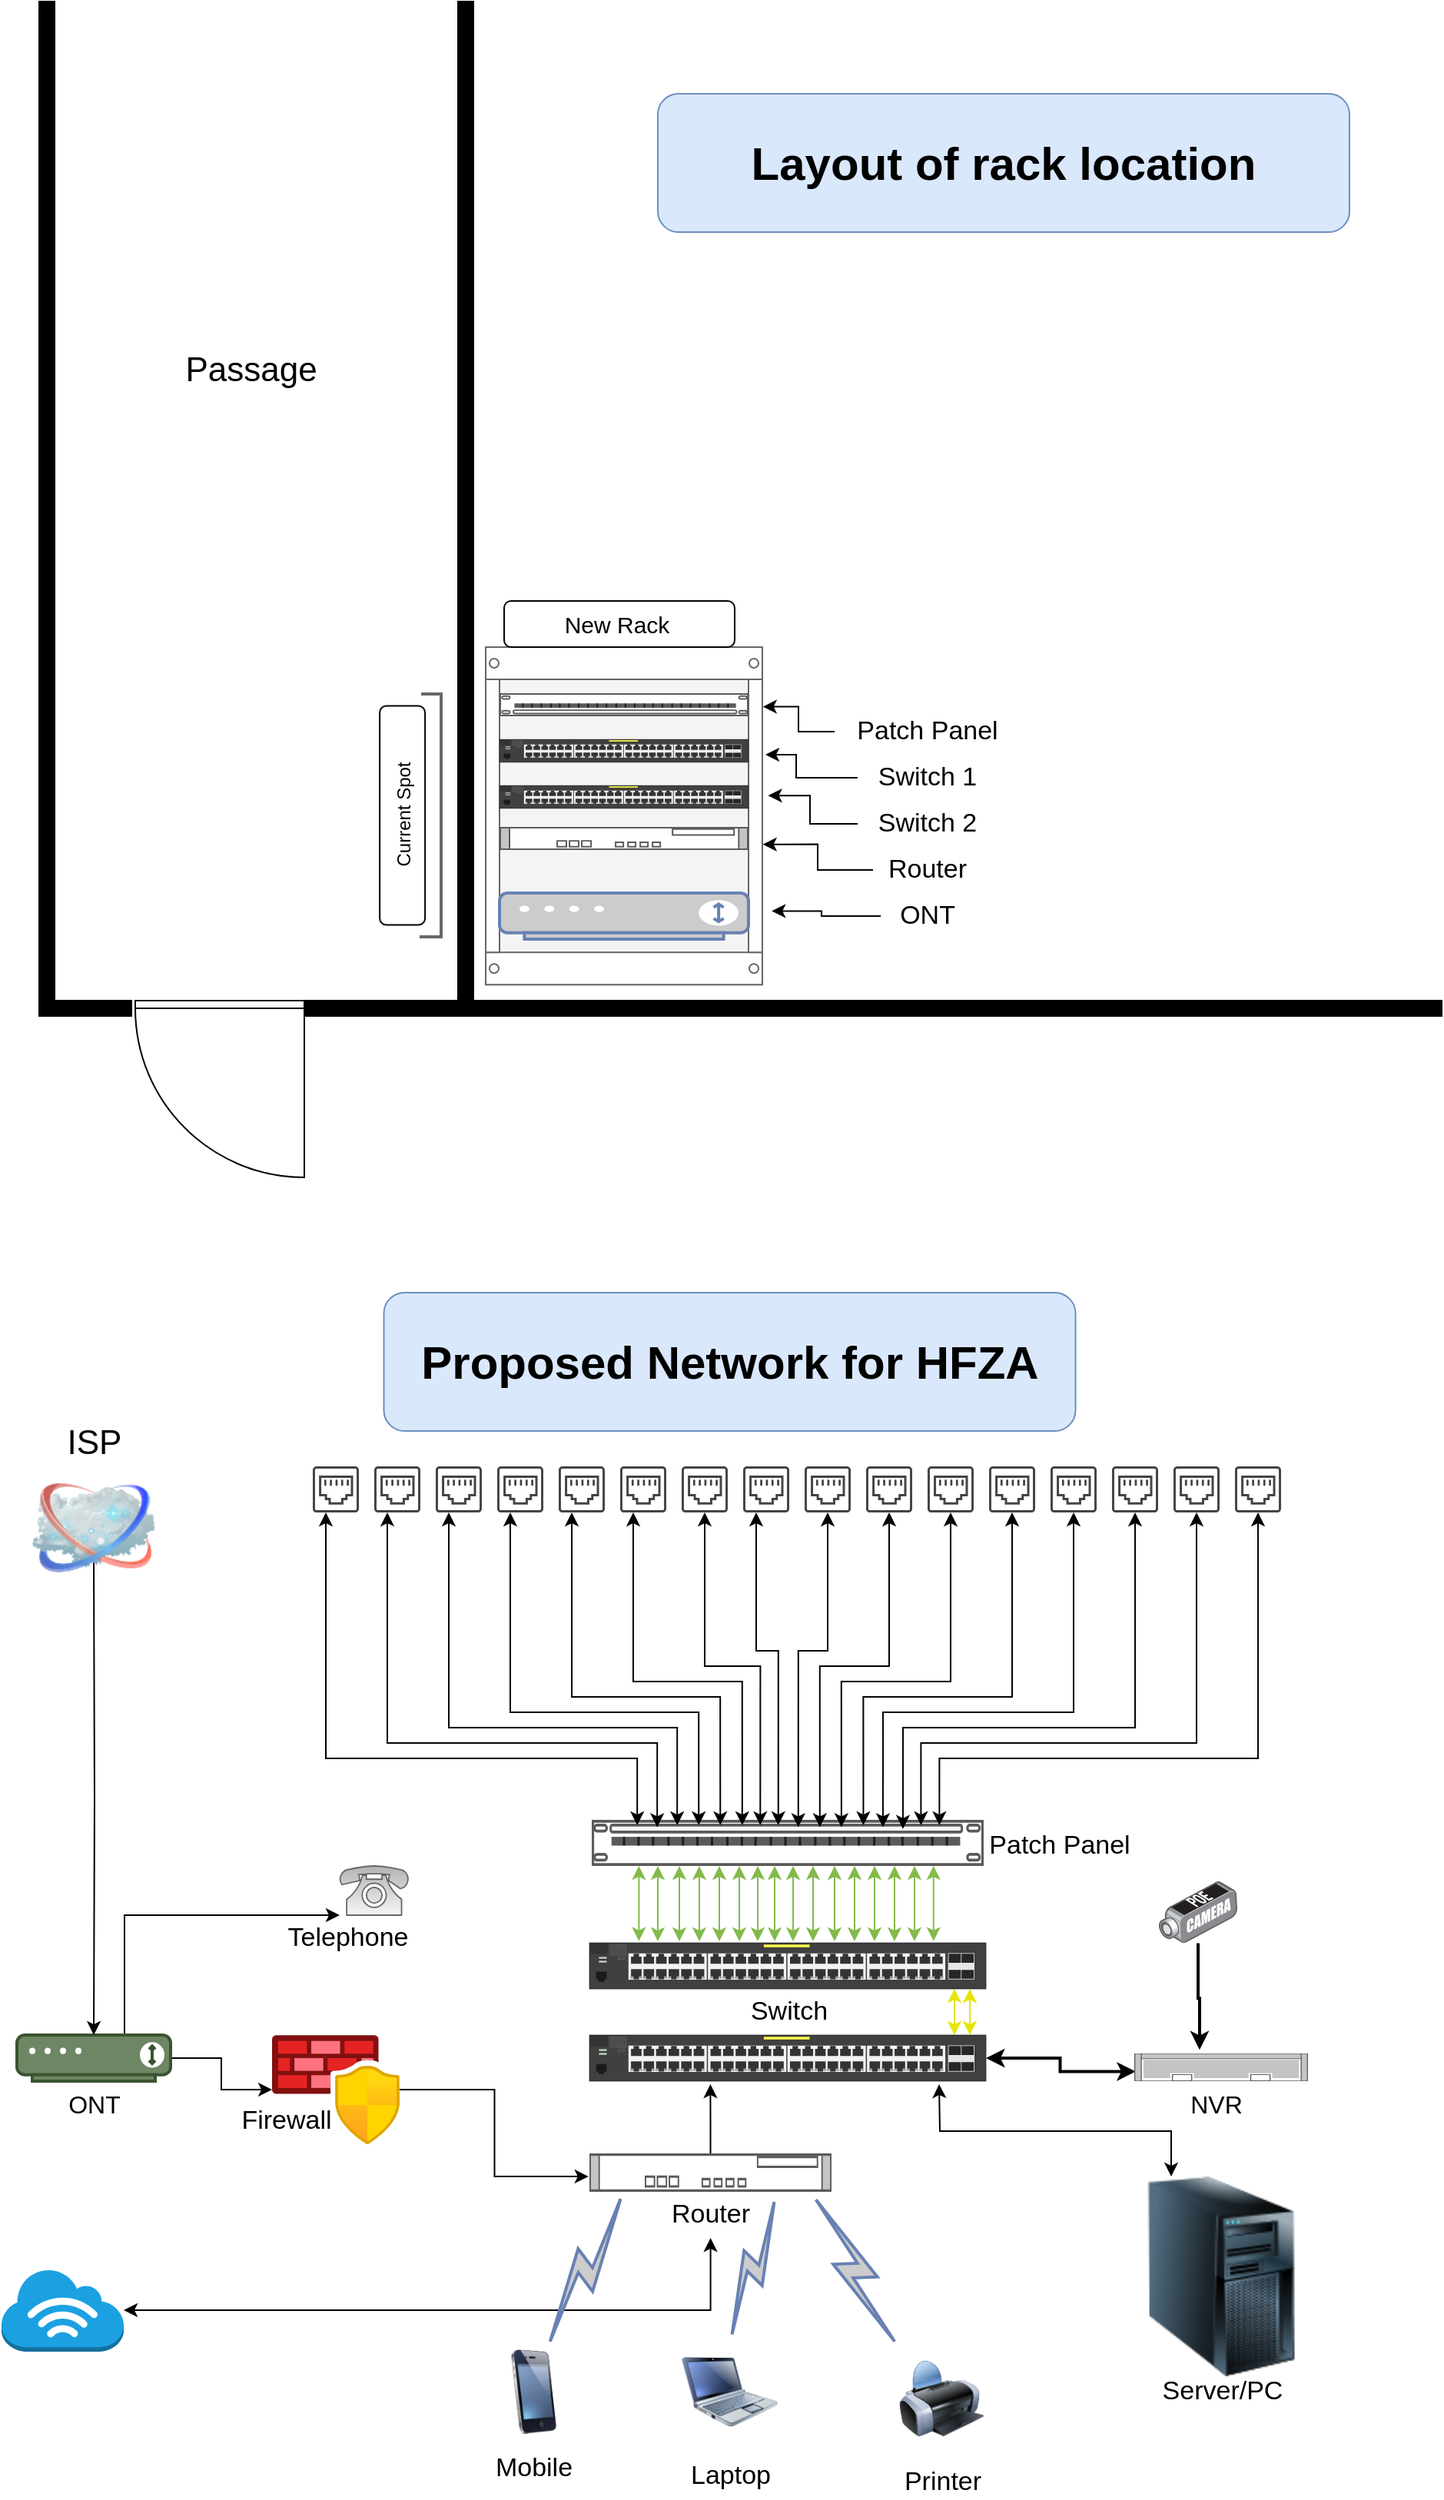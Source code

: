 <mxfile version="21.7.2" type="github">
  <diagram name="Page-1" id="55a83fd1-7818-8e21-69c5-c3457e3827bb">
    <mxGraphModel dx="1687" dy="920" grid="1" gridSize="10" guides="1" tooltips="1" connect="1" arrows="1" fold="1" page="1" pageScale="1" pageWidth="1100" pageHeight="850" background="none" math="0" shadow="0">
      <root>
        <mxCell id="0" />
        <mxCell id="1" parent="0" />
        <mxCell id="4s7BZbVLVcyS78RvxXGr-63" style="edgeStyle=orthogonalEdgeStyle;rounded=0;orthogonalLoop=1;jettySize=auto;html=1;exitX=1;exitY=0.5;exitDx=0;exitDy=0;entryX=0.75;entryY=0.25;entryDx=0;entryDy=0;entryPerimeter=0;strokeWidth=3;" parent="1" source="4s7BZbVLVcyS78RvxXGr-61" edge="1">
          <mxGeometry relative="1" as="geometry">
            <Array as="points">
              <mxPoint x="1030" y="-690" />
              <mxPoint x="1030" y="-592" />
            </Array>
            <mxPoint x="945" y="-592.5" as="targetPoint" />
          </mxGeometry>
        </mxCell>
        <mxCell id="1GRj1zqtCsnZ8UwGEBPR-2" value="" style="verticalLabelPosition=bottom;html=1;verticalAlign=top;align=center;shape=mxgraph.floorplan.wallCorner;fillColor=strokeColor;direction=north" vertex="1" parent="1">
          <mxGeometry x="390" y="30" width="640" height="660" as="geometry" />
        </mxCell>
        <mxCell id="1GRj1zqtCsnZ8UwGEBPR-6" value="" style="verticalLabelPosition=bottom;html=1;verticalAlign=top;align=center;shape=mxgraph.floorplan.wall;fillColor=strokeColor;" vertex="1" parent="1">
          <mxGeometry x="290" y="680" width="100" height="10" as="geometry" />
        </mxCell>
        <mxCell id="1GRj1zqtCsnZ8UwGEBPR-7" value="" style="verticalLabelPosition=bottom;html=1;verticalAlign=top;align=center;shape=mxgraph.floorplan.doorRight;aspect=fixed;" vertex="1" parent="1">
          <mxGeometry x="180" y="680" width="110" height="116.88" as="geometry" />
        </mxCell>
        <mxCell id="1GRj1zqtCsnZ8UwGEBPR-8" value="" style="verticalLabelPosition=bottom;html=1;verticalAlign=top;align=center;shape=mxgraph.floorplan.wallCorner;fillColor=strokeColor;direction=north" vertex="1" parent="1">
          <mxGeometry x="117.5" y="30" width="60" height="660" as="geometry" />
        </mxCell>
        <mxCell id="1GRj1zqtCsnZ8UwGEBPR-9" value="&lt;font style=&quot;font-size: 22px;&quot;&gt;Passage&lt;/font&gt;" style="text;html=1;align=center;verticalAlign=middle;resizable=0;points=[];autosize=1;strokeColor=none;fillColor=none;" vertex="1" parent="1">
          <mxGeometry x="200" y="250" width="110" height="40" as="geometry" />
        </mxCell>
        <mxCell id="1GRj1zqtCsnZ8UwGEBPR-10" value="" style="strokeColor=#666666;html=1;verticalLabelPosition=bottom;labelBackgroundColor=#ffffff;verticalAlign=top;outlineConnect=0;shadow=0;dashed=0;shape=mxgraph.rackGeneral.rackCabinet3;fillColor2=#f4f4f4;container=1;collapsible=0;childLayout=rack;allowGaps=1;marginLeft=9;marginRight=9;marginTop=21;marginBottom=22;textColor=#666666;numDisp=off;" vertex="1" parent="1">
          <mxGeometry x="408" y="450" width="180" height="219" as="geometry" />
        </mxCell>
        <mxCell id="1GRj1zqtCsnZ8UwGEBPR-3" value="" style="strokeColor=#666666;html=1;labelPosition=right;align=left;spacingLeft=15;shadow=0;dashed=0;outlineConnect=0;shape=mxgraph.rack.general.cat5e_rack_mount_patch_panel_24_ports;rotation=-180;" vertex="1" parent="1GRj1zqtCsnZ8UwGEBPR-10">
          <mxGeometry x="9" y="30" width="162" height="15" as="geometry" />
        </mxCell>
        <mxCell id="1GRj1zqtCsnZ8UwGEBPR-12" value="" style="html=1;verticalLabelPosition=bottom;verticalAlign=top;outlineConnect=0;shadow=0;dashed=0;shape=mxgraph.rack.hpe_aruba.switches.j9772a_2530_48g_poeplus_switch;" vertex="1" parent="1GRj1zqtCsnZ8UwGEBPR-10">
          <mxGeometry x="9" y="60" width="162" height="15" as="geometry" />
        </mxCell>
        <mxCell id="1GRj1zqtCsnZ8UwGEBPR-13" value="" style="html=1;verticalLabelPosition=bottom;verticalAlign=top;outlineConnect=0;shadow=0;dashed=0;shape=mxgraph.rack.hpe_aruba.switches.j9772a_2530_48g_poeplus_switch;" vertex="1" parent="1GRj1zqtCsnZ8UwGEBPR-10">
          <mxGeometry x="9" y="90" width="162" height="15" as="geometry" />
        </mxCell>
        <mxCell id="1GRj1zqtCsnZ8UwGEBPR-17" value="" style="shape=mxgraph.rack.cisco.cisco_asr_1001_router;html=1;labelPosition=right;align=left;spacingLeft=15;dashed=0;shadow=0;fillColor=#ffffff;" vertex="1" parent="1GRj1zqtCsnZ8UwGEBPR-10">
          <mxGeometry x="9" y="117" width="162" height="15" as="geometry" />
        </mxCell>
        <mxCell id="1GRj1zqtCsnZ8UwGEBPR-18" value="" style="fontColor=#0066CC;verticalAlign=top;verticalLabelPosition=bottom;labelPosition=center;align=center;html=1;outlineConnect=0;fillColor=#CCCCCC;strokeColor=#6881B3;gradientColor=none;gradientDirection=north;strokeWidth=2;shape=mxgraph.networks.modem;" vertex="1" parent="1GRj1zqtCsnZ8UwGEBPR-10">
          <mxGeometry x="9" y="160" width="162" height="30" as="geometry" />
        </mxCell>
        <mxCell id="1GRj1zqtCsnZ8UwGEBPR-11" value="" style="strokeColor=#666666;html=1;labelPosition=right;align=left;spacingLeft=15;shadow=0;dashed=0;outlineConnect=0;shape=mxgraph.rackGeneral.shelf;container=1;collapsible=0;rotation=270;" vertex="1" parent="1">
          <mxGeometry x="292.5" y="552" width="160" height="15" as="geometry" />
        </mxCell>
        <mxCell id="1GRj1zqtCsnZ8UwGEBPR-24" style="edgeStyle=orthogonalEdgeStyle;rounded=0;orthogonalLoop=1;jettySize=auto;html=1;entryX=1.002;entryY=0.177;entryDx=0;entryDy=0;entryPerimeter=0;" edge="1" parent="1" source="1GRj1zqtCsnZ8UwGEBPR-19" target="1GRj1zqtCsnZ8UwGEBPR-10">
          <mxGeometry relative="1" as="geometry" />
        </mxCell>
        <mxCell id="1GRj1zqtCsnZ8UwGEBPR-19" value="&lt;font style=&quot;font-size: 17px;&quot;&gt;Patch Panel&lt;/font&gt;" style="text;html=1;align=center;verticalAlign=middle;resizable=0;points=[];autosize=1;strokeColor=none;fillColor=none;" vertex="1" parent="1">
          <mxGeometry x="635" y="490" width="120" height="30" as="geometry" />
        </mxCell>
        <mxCell id="1GRj1zqtCsnZ8UwGEBPR-25" style="edgeStyle=orthogonalEdgeStyle;rounded=0;orthogonalLoop=1;jettySize=auto;html=1;" edge="1" parent="1" source="1GRj1zqtCsnZ8UwGEBPR-20">
          <mxGeometry relative="1" as="geometry">
            <mxPoint x="590" y="520" as="targetPoint" />
            <Array as="points">
              <mxPoint x="610" y="535" />
              <mxPoint x="610" y="520" />
            </Array>
          </mxGeometry>
        </mxCell>
        <mxCell id="1GRj1zqtCsnZ8UwGEBPR-20" value="&lt;font style=&quot;font-size: 17px;&quot;&gt;Switch 1&lt;/font&gt;" style="text;html=1;align=center;verticalAlign=middle;resizable=0;points=[];autosize=1;strokeColor=none;fillColor=none;" vertex="1" parent="1">
          <mxGeometry x="650" y="520" width="90" height="30" as="geometry" />
        </mxCell>
        <mxCell id="1GRj1zqtCsnZ8UwGEBPR-26" style="edgeStyle=orthogonalEdgeStyle;rounded=0;orthogonalLoop=1;jettySize=auto;html=1;entryX=1.021;entryY=0.441;entryDx=0;entryDy=0;entryPerimeter=0;" edge="1" parent="1" source="1GRj1zqtCsnZ8UwGEBPR-21" target="1GRj1zqtCsnZ8UwGEBPR-10">
          <mxGeometry relative="1" as="geometry" />
        </mxCell>
        <mxCell id="1GRj1zqtCsnZ8UwGEBPR-21" value="&lt;font style=&quot;font-size: 17px;&quot;&gt;Switch 2&lt;/font&gt;" style="text;html=1;align=center;verticalAlign=middle;resizable=0;points=[];autosize=1;strokeColor=none;fillColor=none;" vertex="1" parent="1">
          <mxGeometry x="650" y="550" width="90" height="30" as="geometry" />
        </mxCell>
        <mxCell id="1GRj1zqtCsnZ8UwGEBPR-27" style="edgeStyle=orthogonalEdgeStyle;rounded=0;orthogonalLoop=1;jettySize=auto;html=1;entryX=1.002;entryY=0.586;entryDx=0;entryDy=0;entryPerimeter=0;" edge="1" parent="1" source="1GRj1zqtCsnZ8UwGEBPR-22" target="1GRj1zqtCsnZ8UwGEBPR-10">
          <mxGeometry relative="1" as="geometry" />
        </mxCell>
        <mxCell id="1GRj1zqtCsnZ8UwGEBPR-22" value="&lt;font style=&quot;font-size: 17px;&quot;&gt;Router&lt;/font&gt;" style="text;html=1;align=center;verticalAlign=middle;resizable=0;points=[];autosize=1;strokeColor=none;fillColor=none;" vertex="1" parent="1">
          <mxGeometry x="660" y="580" width="70" height="30" as="geometry" />
        </mxCell>
        <mxCell id="1GRj1zqtCsnZ8UwGEBPR-28" style="edgeStyle=orthogonalEdgeStyle;rounded=0;orthogonalLoop=1;jettySize=auto;html=1;entryX=1.034;entryY=0.784;entryDx=0;entryDy=0;entryPerimeter=0;" edge="1" parent="1" source="1GRj1zqtCsnZ8UwGEBPR-23" target="1GRj1zqtCsnZ8UwGEBPR-10">
          <mxGeometry relative="1" as="geometry" />
        </mxCell>
        <mxCell id="1GRj1zqtCsnZ8UwGEBPR-23" value="&lt;font style=&quot;font-size: 17px;&quot;&gt;ONT&lt;/font&gt;" style="text;html=1;align=center;verticalAlign=middle;resizable=0;points=[];autosize=1;strokeColor=none;fillColor=none;" vertex="1" parent="1">
          <mxGeometry x="665" y="610" width="60" height="30" as="geometry" />
        </mxCell>
        <mxCell id="1GRj1zqtCsnZ8UwGEBPR-29" value="" style="rounded=1;whiteSpace=wrap;html=1;rotation=-90;" vertex="1" parent="1">
          <mxGeometry x="282.5" y="544.75" width="142.62" height="29.5" as="geometry" />
        </mxCell>
        <mxCell id="1GRj1zqtCsnZ8UwGEBPR-30" value="Current Spot" style="text;html=1;align=center;verticalAlign=middle;resizable=0;points=[];autosize=1;strokeColor=none;fillColor=none;rotation=-90;" vertex="1" parent="1">
          <mxGeometry x="310" y="544.25" width="90" height="30" as="geometry" />
        </mxCell>
        <mxCell id="1GRj1zqtCsnZ8UwGEBPR-32" value="" style="rounded=1;whiteSpace=wrap;html=1;" vertex="1" parent="1">
          <mxGeometry x="420" y="420" width="150" height="30" as="geometry" />
        </mxCell>
        <mxCell id="1GRj1zqtCsnZ8UwGEBPR-31" value="&lt;font style=&quot;font-size: 15px;&quot;&gt;New Rack&lt;/font&gt;" style="text;html=1;align=center;verticalAlign=middle;resizable=0;points=[];autosize=1;strokeColor=none;fillColor=none;" vertex="1" parent="1">
          <mxGeometry x="447.5" y="420" width="90" height="30" as="geometry" />
        </mxCell>
        <mxCell id="1GRj1zqtCsnZ8UwGEBPR-33" value="&lt;font style=&quot;font-size: 30px;&quot;&gt;Layout of rack location&lt;/font&gt;" style="rounded=1;whiteSpace=wrap;html=1;fillColor=#dae8fc;strokeColor=#6c8ebf;fontStyle=1" vertex="1" parent="1">
          <mxGeometry x="520" y="90" width="450" height="90" as="geometry" />
        </mxCell>
        <mxCell id="1GRj1zqtCsnZ8UwGEBPR-41" value="&lt;font style=&quot;font-size: 30px;&quot;&gt;Proposed Network for HFZA&lt;/font&gt;" style="rounded=1;whiteSpace=wrap;html=1;fillColor=#dae8fc;strokeColor=#6c8ebf;fontStyle=1" vertex="1" parent="1">
          <mxGeometry x="341.75" y="870" width="450" height="90" as="geometry" />
        </mxCell>
        <mxCell id="1GRj1zqtCsnZ8UwGEBPR-153" style="edgeStyle=orthogonalEdgeStyle;rounded=0;orthogonalLoop=1;jettySize=auto;html=1;startArrow=classic;startFill=1;strokeColor=#E6E600;" edge="1" parent="1" source="1GRj1zqtCsnZ8UwGEBPR-74" target="1GRj1zqtCsnZ8UwGEBPR-152">
          <mxGeometry relative="1" as="geometry">
            <Array as="points">
              <mxPoint x="713" y="1343" />
              <mxPoint x="713" y="1343" />
            </Array>
          </mxGeometry>
        </mxCell>
        <mxCell id="1GRj1zqtCsnZ8UwGEBPR-74" value="" style="html=1;verticalLabelPosition=bottom;verticalAlign=top;outlineConnect=0;shadow=0;dashed=0;shape=mxgraph.rack.hpe_aruba.switches.j9772a_2530_48g_poeplus_switch;" vertex="1" parent="1">
          <mxGeometry x="475.5" y="1293" width="258" height="30" as="geometry" />
        </mxCell>
        <mxCell id="1GRj1zqtCsnZ8UwGEBPR-78" style="edgeStyle=orthogonalEdgeStyle;rounded=0;orthogonalLoop=1;jettySize=auto;html=1;entryX=0.117;entryY=-0.039;entryDx=0;entryDy=0;entryPerimeter=0;strokeColor=#83BA4A;startArrow=classic;startFill=1;" edge="1" parent="1">
          <mxGeometry relative="1" as="geometry">
            <mxPoint x="507.686" y="1243" as="sourcePoint" />
            <mxPoint x="507.686" y="1291.83" as="targetPoint" />
            <Array as="points">
              <mxPoint x="508" y="1243" />
            </Array>
          </mxGeometry>
        </mxCell>
        <mxCell id="1GRj1zqtCsnZ8UwGEBPR-79" style="edgeStyle=orthogonalEdgeStyle;rounded=0;orthogonalLoop=1;jettySize=auto;html=1;entryX=0.86;entryY=-0.039;entryDx=0;entryDy=0;entryPerimeter=0;strokeColor=#83BA4A;startArrow=classic;startFill=1;" edge="1" parent="1">
          <mxGeometry relative="1" as="geometry">
            <mxPoint x="699.38" y="1243" as="sourcePoint" />
            <mxPoint x="699.38" y="1291.83" as="targetPoint" />
            <Array as="points">
              <mxPoint x="699" y="1243" />
            </Array>
          </mxGeometry>
        </mxCell>
        <mxCell id="1GRj1zqtCsnZ8UwGEBPR-75" value="" style="strokeColor=#666666;html=1;labelPosition=right;align=left;spacingLeft=15;shadow=0;dashed=0;outlineConnect=0;shape=mxgraph.rack.general.cat5e_rack_mount_patch_panel_24_ports;" vertex="1" parent="1">
          <mxGeometry x="477" y="1213" width="255" height="30" as="geometry" />
        </mxCell>
        <mxCell id="1GRj1zqtCsnZ8UwGEBPR-89" style="edgeStyle=orthogonalEdgeStyle;rounded=0;orthogonalLoop=1;jettySize=auto;html=1;entryX=0.86;entryY=-0.039;entryDx=0;entryDy=0;entryPerimeter=0;strokeColor=#83BA4A;startArrow=classic;startFill=1;" edge="1" parent="1">
          <mxGeometry relative="1" as="geometry">
            <mxPoint x="687" y="1243" as="sourcePoint" />
            <mxPoint x="687" y="1292" as="targetPoint" />
            <Array as="points">
              <mxPoint x="687" y="1243" />
            </Array>
          </mxGeometry>
        </mxCell>
        <mxCell id="1GRj1zqtCsnZ8UwGEBPR-90" style="edgeStyle=orthogonalEdgeStyle;rounded=0;orthogonalLoop=1;jettySize=auto;html=1;entryX=0.86;entryY=-0.039;entryDx=0;entryDy=0;entryPerimeter=0;strokeColor=#83BA4A;startArrow=classic;startFill=1;" edge="1" parent="1">
          <mxGeometry relative="1" as="geometry">
            <mxPoint x="674" y="1243" as="sourcePoint" />
            <mxPoint x="674" y="1292" as="targetPoint" />
            <Array as="points">
              <mxPoint x="674" y="1243" />
            </Array>
          </mxGeometry>
        </mxCell>
        <mxCell id="1GRj1zqtCsnZ8UwGEBPR-91" style="edgeStyle=orthogonalEdgeStyle;rounded=0;orthogonalLoop=1;jettySize=auto;html=1;entryX=0.86;entryY=-0.039;entryDx=0;entryDy=0;entryPerimeter=0;strokeColor=#83BA4A;startArrow=classic;startFill=1;" edge="1" parent="1">
          <mxGeometry relative="1" as="geometry">
            <mxPoint x="661" y="1243" as="sourcePoint" />
            <mxPoint x="661" y="1292" as="targetPoint" />
            <Array as="points">
              <mxPoint x="661" y="1243" />
            </Array>
          </mxGeometry>
        </mxCell>
        <mxCell id="1GRj1zqtCsnZ8UwGEBPR-92" style="edgeStyle=orthogonalEdgeStyle;rounded=0;orthogonalLoop=1;jettySize=auto;html=1;entryX=0.86;entryY=-0.039;entryDx=0;entryDy=0;entryPerimeter=0;strokeColor=#83BA4A;startArrow=classic;startFill=1;" edge="1" parent="1">
          <mxGeometry relative="1" as="geometry">
            <mxPoint x="648" y="1243" as="sourcePoint" />
            <mxPoint x="648" y="1292" as="targetPoint" />
            <Array as="points">
              <mxPoint x="648" y="1243" />
            </Array>
          </mxGeometry>
        </mxCell>
        <mxCell id="1GRj1zqtCsnZ8UwGEBPR-93" style="edgeStyle=orthogonalEdgeStyle;rounded=0;orthogonalLoop=1;jettySize=auto;html=1;entryX=0.86;entryY=-0.039;entryDx=0;entryDy=0;entryPerimeter=0;strokeColor=#83BA4A;startArrow=classic;startFill=1;" edge="1" parent="1">
          <mxGeometry relative="1" as="geometry">
            <mxPoint x="635" y="1243" as="sourcePoint" />
            <mxPoint x="635" y="1292" as="targetPoint" />
            <Array as="points">
              <mxPoint x="635" y="1243" />
            </Array>
          </mxGeometry>
        </mxCell>
        <mxCell id="1GRj1zqtCsnZ8UwGEBPR-94" style="edgeStyle=orthogonalEdgeStyle;rounded=0;orthogonalLoop=1;jettySize=auto;html=1;entryX=0.86;entryY=-0.039;entryDx=0;entryDy=0;entryPerimeter=0;strokeColor=#83BA4A;startArrow=classic;startFill=1;" edge="1" parent="1">
          <mxGeometry relative="1" as="geometry">
            <mxPoint x="621" y="1243" as="sourcePoint" />
            <mxPoint x="621" y="1292" as="targetPoint" />
            <Array as="points">
              <mxPoint x="621" y="1243" />
            </Array>
          </mxGeometry>
        </mxCell>
        <mxCell id="1GRj1zqtCsnZ8UwGEBPR-95" style="edgeStyle=orthogonalEdgeStyle;rounded=0;orthogonalLoop=1;jettySize=auto;html=1;entryX=0.86;entryY=-0.039;entryDx=0;entryDy=0;entryPerimeter=0;strokeColor=#83BA4A;startArrow=classic;startFill=1;" edge="1" parent="1">
          <mxGeometry relative="1" as="geometry">
            <mxPoint x="573" y="1243" as="sourcePoint" />
            <mxPoint x="573" y="1292" as="targetPoint" />
            <Array as="points">
              <mxPoint x="573" y="1243" />
            </Array>
          </mxGeometry>
        </mxCell>
        <mxCell id="1GRj1zqtCsnZ8UwGEBPR-96" style="edgeStyle=orthogonalEdgeStyle;rounded=0;orthogonalLoop=1;jettySize=auto;html=1;entryX=0.86;entryY=-0.039;entryDx=0;entryDy=0;entryPerimeter=0;strokeColor=#83BA4A;startArrow=classic;startFill=1;" edge="1" parent="1">
          <mxGeometry relative="1" as="geometry">
            <mxPoint x="560" y="1243" as="sourcePoint" />
            <mxPoint x="560" y="1292" as="targetPoint" />
            <Array as="points">
              <mxPoint x="560" y="1243" />
            </Array>
          </mxGeometry>
        </mxCell>
        <mxCell id="1GRj1zqtCsnZ8UwGEBPR-97" style="edgeStyle=orthogonalEdgeStyle;rounded=0;orthogonalLoop=1;jettySize=auto;html=1;entryX=0.86;entryY=-0.039;entryDx=0;entryDy=0;entryPerimeter=0;strokeColor=#83BA4A;startArrow=classic;startFill=1;" edge="1" parent="1">
          <mxGeometry relative="1" as="geometry">
            <mxPoint x="547" y="1243" as="sourcePoint" />
            <mxPoint x="547" y="1292" as="targetPoint" />
            <Array as="points">
              <mxPoint x="547" y="1243" />
            </Array>
          </mxGeometry>
        </mxCell>
        <mxCell id="1GRj1zqtCsnZ8UwGEBPR-98" style="edgeStyle=orthogonalEdgeStyle;rounded=0;orthogonalLoop=1;jettySize=auto;html=1;entryX=0.86;entryY=-0.039;entryDx=0;entryDy=0;entryPerimeter=0;strokeColor=#83BA4A;startArrow=classic;startFill=1;" edge="1" parent="1">
          <mxGeometry relative="1" as="geometry">
            <mxPoint x="534" y="1243" as="sourcePoint" />
            <mxPoint x="534" y="1292" as="targetPoint" />
            <Array as="points">
              <mxPoint x="534" y="1243" />
            </Array>
          </mxGeometry>
        </mxCell>
        <mxCell id="1GRj1zqtCsnZ8UwGEBPR-99" style="edgeStyle=orthogonalEdgeStyle;rounded=0;orthogonalLoop=1;jettySize=auto;html=1;entryX=0.86;entryY=-0.039;entryDx=0;entryDy=0;entryPerimeter=0;strokeColor=#83BA4A;startArrow=classic;startFill=1;" edge="1" parent="1">
          <mxGeometry relative="1" as="geometry">
            <mxPoint x="520" y="1243" as="sourcePoint" />
            <mxPoint x="520" y="1292" as="targetPoint" />
            <Array as="points">
              <mxPoint x="520" y="1243" />
            </Array>
          </mxGeometry>
        </mxCell>
        <mxCell id="1GRj1zqtCsnZ8UwGEBPR-100" style="edgeStyle=orthogonalEdgeStyle;rounded=0;orthogonalLoop=1;jettySize=auto;html=1;entryX=0.86;entryY=-0.039;entryDx=0;entryDy=0;entryPerimeter=0;strokeColor=#83BA4A;startArrow=classic;startFill=1;" edge="1" parent="1">
          <mxGeometry relative="1" as="geometry">
            <mxPoint x="585" y="1243" as="sourcePoint" />
            <mxPoint x="585" y="1292" as="targetPoint" />
            <Array as="points">
              <mxPoint x="585" y="1243" />
            </Array>
          </mxGeometry>
        </mxCell>
        <mxCell id="1GRj1zqtCsnZ8UwGEBPR-101" style="edgeStyle=orthogonalEdgeStyle;rounded=0;orthogonalLoop=1;jettySize=auto;html=1;entryX=0.86;entryY=-0.039;entryDx=0;entryDy=0;entryPerimeter=0;strokeColor=#83BA4A;startArrow=classic;startFill=1;" edge="1" parent="1">
          <mxGeometry relative="1" as="geometry">
            <mxPoint x="596" y="1243" as="sourcePoint" />
            <mxPoint x="596" y="1292" as="targetPoint" />
            <Array as="points">
              <mxPoint x="596" y="1243" />
            </Array>
          </mxGeometry>
        </mxCell>
        <mxCell id="1GRj1zqtCsnZ8UwGEBPR-102" style="edgeStyle=orthogonalEdgeStyle;rounded=0;orthogonalLoop=1;jettySize=auto;html=1;entryX=0.86;entryY=-0.039;entryDx=0;entryDy=0;entryPerimeter=0;strokeColor=#83BA4A;startArrow=classic;startFill=1;" edge="1" parent="1">
          <mxGeometry relative="1" as="geometry">
            <mxPoint x="608" y="1243" as="sourcePoint" />
            <mxPoint x="608" y="1292" as="targetPoint" />
            <Array as="points">
              <mxPoint x="608" y="1243" />
            </Array>
          </mxGeometry>
        </mxCell>
        <mxCell id="1GRj1zqtCsnZ8UwGEBPR-136" style="edgeStyle=orthogonalEdgeStyle;rounded=0;orthogonalLoop=1;jettySize=auto;html=1;entryX=0.116;entryY=0.118;entryDx=0;entryDy=0;entryPerimeter=0;strokeColor=#000000;strokeWidth=1;startArrow=classic;startFill=1;" edge="1" parent="1" source="1GRj1zqtCsnZ8UwGEBPR-103" target="1GRj1zqtCsnZ8UwGEBPR-75">
          <mxGeometry relative="1" as="geometry">
            <Array as="points">
              <mxPoint x="304" y="1173" />
              <mxPoint x="507" y="1173" />
            </Array>
          </mxGeometry>
        </mxCell>
        <mxCell id="1GRj1zqtCsnZ8UwGEBPR-103" value="" style="sketch=0;pointerEvents=1;shadow=0;dashed=0;html=1;strokeColor=none;fillColor=#434445;aspect=fixed;labelPosition=center;verticalLabelPosition=bottom;verticalAlign=top;align=center;outlineConnect=0;shape=mxgraph.vvd.ethernet_port;" vertex="1" parent="1">
          <mxGeometry x="295.5" y="983" width="30" height="30" as="geometry" />
        </mxCell>
        <mxCell id="1GRj1zqtCsnZ8UwGEBPR-137" style="edgeStyle=orthogonalEdgeStyle;rounded=0;orthogonalLoop=1;jettySize=auto;html=1;entryX=0.167;entryY=0.157;entryDx=0;entryDy=0;entryPerimeter=0;strokeColor=#000000;strokeWidth=1;startArrow=classic;startFill=1;" edge="1" parent="1" source="1GRj1zqtCsnZ8UwGEBPR-121" target="1GRj1zqtCsnZ8UwGEBPR-75">
          <mxGeometry relative="1" as="geometry">
            <Array as="points">
              <mxPoint x="344" y="1163" />
              <mxPoint x="520" y="1163" />
            </Array>
          </mxGeometry>
        </mxCell>
        <mxCell id="1GRj1zqtCsnZ8UwGEBPR-121" value="" style="sketch=0;pointerEvents=1;shadow=0;dashed=0;html=1;strokeColor=none;fillColor=#434445;aspect=fixed;labelPosition=center;verticalLabelPosition=bottom;verticalAlign=top;align=center;outlineConnect=0;shape=mxgraph.vvd.ethernet_port;" vertex="1" parent="1">
          <mxGeometry x="335.5" y="983" width="30" height="30" as="geometry" />
        </mxCell>
        <mxCell id="1GRj1zqtCsnZ8UwGEBPR-138" style="edgeStyle=orthogonalEdgeStyle;rounded=0;orthogonalLoop=1;jettySize=auto;html=1;entryX=0.218;entryY=0.118;entryDx=0;entryDy=0;entryPerimeter=0;strokeColor=#000000;strokeWidth=1;startArrow=classic;startFill=1;" edge="1" parent="1" source="1GRj1zqtCsnZ8UwGEBPR-122" target="1GRj1zqtCsnZ8UwGEBPR-75">
          <mxGeometry relative="1" as="geometry">
            <Array as="points">
              <mxPoint x="384" y="1153" />
              <mxPoint x="533" y="1153" />
            </Array>
          </mxGeometry>
        </mxCell>
        <mxCell id="1GRj1zqtCsnZ8UwGEBPR-122" value="" style="sketch=0;pointerEvents=1;shadow=0;dashed=0;html=1;strokeColor=none;fillColor=#434445;aspect=fixed;labelPosition=center;verticalLabelPosition=bottom;verticalAlign=top;align=center;outlineConnect=0;shape=mxgraph.vvd.ethernet_port;" vertex="1" parent="1">
          <mxGeometry x="375.5" y="983" width="30" height="30" as="geometry" />
        </mxCell>
        <mxCell id="1GRj1zqtCsnZ8UwGEBPR-139" style="edgeStyle=orthogonalEdgeStyle;rounded=0;orthogonalLoop=1;jettySize=auto;html=1;entryX=0.273;entryY=0.118;entryDx=0;entryDy=0;entryPerimeter=0;strokeColor=#000000;strokeWidth=1;startArrow=classic;startFill=1;" edge="1" parent="1" source="1GRj1zqtCsnZ8UwGEBPR-123" target="1GRj1zqtCsnZ8UwGEBPR-75">
          <mxGeometry relative="1" as="geometry">
            <Array as="points">
              <mxPoint x="424" y="1143" />
              <mxPoint x="547" y="1143" />
            </Array>
          </mxGeometry>
        </mxCell>
        <mxCell id="1GRj1zqtCsnZ8UwGEBPR-123" value="" style="sketch=0;pointerEvents=1;shadow=0;dashed=0;html=1;strokeColor=none;fillColor=#434445;aspect=fixed;labelPosition=center;verticalLabelPosition=bottom;verticalAlign=top;align=center;outlineConnect=0;shape=mxgraph.vvd.ethernet_port;" vertex="1" parent="1">
          <mxGeometry x="415.5" y="983" width="30" height="30" as="geometry" />
        </mxCell>
        <mxCell id="1GRj1zqtCsnZ8UwGEBPR-140" style="edgeStyle=orthogonalEdgeStyle;rounded=0;orthogonalLoop=1;jettySize=auto;html=1;entryX=0.328;entryY=0.118;entryDx=0;entryDy=0;entryPerimeter=0;strokeColor=#000000;strokeWidth=1;startArrow=classic;startFill=1;" edge="1" parent="1" source="1GRj1zqtCsnZ8UwGEBPR-124" target="1GRj1zqtCsnZ8UwGEBPR-75">
          <mxGeometry relative="1" as="geometry">
            <Array as="points">
              <mxPoint x="464" y="1133" />
              <mxPoint x="561" y="1133" />
            </Array>
          </mxGeometry>
        </mxCell>
        <mxCell id="1GRj1zqtCsnZ8UwGEBPR-124" value="" style="sketch=0;pointerEvents=1;shadow=0;dashed=0;html=1;strokeColor=none;fillColor=#434445;aspect=fixed;labelPosition=center;verticalLabelPosition=bottom;verticalAlign=top;align=center;outlineConnect=0;shape=mxgraph.vvd.ethernet_port;" vertex="1" parent="1">
          <mxGeometry x="455.5" y="983" width="30" height="30" as="geometry" />
        </mxCell>
        <mxCell id="1GRj1zqtCsnZ8UwGEBPR-141" style="edgeStyle=orthogonalEdgeStyle;rounded=0;orthogonalLoop=1;jettySize=auto;html=1;entryX=0.384;entryY=0.118;entryDx=0;entryDy=0;entryPerimeter=0;strokeColor=#000000;strokeWidth=1;startArrow=classic;startFill=1;" edge="1" parent="1" source="1GRj1zqtCsnZ8UwGEBPR-125" target="1GRj1zqtCsnZ8UwGEBPR-75">
          <mxGeometry relative="1" as="geometry">
            <mxPoint x="574" y="1193" as="targetPoint" />
            <Array as="points">
              <mxPoint x="504" y="1123" />
              <mxPoint x="575" y="1123" />
            </Array>
          </mxGeometry>
        </mxCell>
        <mxCell id="1GRj1zqtCsnZ8UwGEBPR-125" value="" style="sketch=0;pointerEvents=1;shadow=0;dashed=0;html=1;strokeColor=none;fillColor=#434445;aspect=fixed;labelPosition=center;verticalLabelPosition=bottom;verticalAlign=top;align=center;outlineConnect=0;shape=mxgraph.vvd.ethernet_port;" vertex="1" parent="1">
          <mxGeometry x="495.5" y="983" width="30" height="30" as="geometry" />
        </mxCell>
        <mxCell id="1GRj1zqtCsnZ8UwGEBPR-142" style="edgeStyle=orthogonalEdgeStyle;rounded=0;orthogonalLoop=1;jettySize=auto;html=1;entryX=0.43;entryY=0.118;entryDx=0;entryDy=0;entryPerimeter=0;strokeColor=#000000;strokeWidth=1;startArrow=classic;startFill=1;" edge="1" parent="1" source="1GRj1zqtCsnZ8UwGEBPR-126" target="1GRj1zqtCsnZ8UwGEBPR-75">
          <mxGeometry relative="1" as="geometry" />
        </mxCell>
        <mxCell id="1GRj1zqtCsnZ8UwGEBPR-126" value="" style="sketch=0;pointerEvents=1;shadow=0;dashed=0;html=1;strokeColor=none;fillColor=#434445;aspect=fixed;labelPosition=center;verticalLabelPosition=bottom;verticalAlign=top;align=center;outlineConnect=0;shape=mxgraph.vvd.ethernet_port;" vertex="1" parent="1">
          <mxGeometry x="535.5" y="983" width="30" height="30" as="geometry" />
        </mxCell>
        <mxCell id="1GRj1zqtCsnZ8UwGEBPR-143" style="edgeStyle=orthogonalEdgeStyle;rounded=0;orthogonalLoop=1;jettySize=auto;html=1;entryX=0.476;entryY=0.118;entryDx=0;entryDy=0;entryPerimeter=0;strokeColor=#000000;strokeWidth=1;startArrow=classic;startFill=1;" edge="1" parent="1" source="1GRj1zqtCsnZ8UwGEBPR-127" target="1GRj1zqtCsnZ8UwGEBPR-75">
          <mxGeometry relative="1" as="geometry">
            <Array as="points">
              <mxPoint x="584" y="1103" />
              <mxPoint x="598" y="1103" />
            </Array>
          </mxGeometry>
        </mxCell>
        <mxCell id="1GRj1zqtCsnZ8UwGEBPR-127" value="" style="sketch=0;pointerEvents=1;shadow=0;dashed=0;html=1;strokeColor=none;fillColor=#434445;aspect=fixed;labelPosition=center;verticalLabelPosition=bottom;verticalAlign=top;align=center;outlineConnect=0;shape=mxgraph.vvd.ethernet_port;" vertex="1" parent="1">
          <mxGeometry x="575.5" y="983" width="30" height="30" as="geometry" />
        </mxCell>
        <mxCell id="1GRj1zqtCsnZ8UwGEBPR-144" style="edgeStyle=orthogonalEdgeStyle;rounded=0;orthogonalLoop=1;jettySize=auto;html=1;entryX=0.527;entryY=0.157;entryDx=0;entryDy=0;entryPerimeter=0;strokeColor=#000000;strokeWidth=1;startArrow=classic;startFill=1;" edge="1" parent="1" source="1GRj1zqtCsnZ8UwGEBPR-128" target="1GRj1zqtCsnZ8UwGEBPR-75">
          <mxGeometry relative="1" as="geometry">
            <Array as="points">
              <mxPoint x="630" y="1103" />
              <mxPoint x="611" y="1103" />
            </Array>
          </mxGeometry>
        </mxCell>
        <mxCell id="1GRj1zqtCsnZ8UwGEBPR-128" value="" style="sketch=0;pointerEvents=1;shadow=0;dashed=0;html=1;strokeColor=none;fillColor=#434445;aspect=fixed;labelPosition=center;verticalLabelPosition=bottom;verticalAlign=top;align=center;outlineConnect=0;shape=mxgraph.vvd.ethernet_port;" vertex="1" parent="1">
          <mxGeometry x="615.5" y="983" width="30" height="30" as="geometry" />
        </mxCell>
        <mxCell id="1GRj1zqtCsnZ8UwGEBPR-145" style="edgeStyle=orthogonalEdgeStyle;rounded=0;orthogonalLoop=1;jettySize=auto;html=1;entryX=0.582;entryY=0.157;entryDx=0;entryDy=0;entryPerimeter=0;strokeColor=#000000;strokeWidth=1;startArrow=classic;startFill=1;" edge="1" parent="1" source="1GRj1zqtCsnZ8UwGEBPR-129" target="1GRj1zqtCsnZ8UwGEBPR-75">
          <mxGeometry relative="1" as="geometry">
            <Array as="points">
              <mxPoint x="670" y="1113" />
              <mxPoint x="625" y="1113" />
            </Array>
          </mxGeometry>
        </mxCell>
        <mxCell id="1GRj1zqtCsnZ8UwGEBPR-129" value="" style="sketch=0;pointerEvents=1;shadow=0;dashed=0;html=1;strokeColor=none;fillColor=#434445;aspect=fixed;labelPosition=center;verticalLabelPosition=bottom;verticalAlign=top;align=center;outlineConnect=0;shape=mxgraph.vvd.ethernet_port;" vertex="1" parent="1">
          <mxGeometry x="655.5" y="983" width="30" height="30" as="geometry" />
        </mxCell>
        <mxCell id="1GRj1zqtCsnZ8UwGEBPR-146" style="edgeStyle=orthogonalEdgeStyle;rounded=0;orthogonalLoop=1;jettySize=auto;html=1;entryX=0.637;entryY=0.157;entryDx=0;entryDy=0;entryPerimeter=0;strokeColor=#000000;strokeWidth=1;startArrow=classic;startFill=1;" edge="1" parent="1" source="1GRj1zqtCsnZ8UwGEBPR-130" target="1GRj1zqtCsnZ8UwGEBPR-75">
          <mxGeometry relative="1" as="geometry">
            <Array as="points">
              <mxPoint x="710" y="1123" />
              <mxPoint x="639" y="1123" />
            </Array>
          </mxGeometry>
        </mxCell>
        <mxCell id="1GRj1zqtCsnZ8UwGEBPR-130" value="" style="sketch=0;pointerEvents=1;shadow=0;dashed=0;html=1;strokeColor=none;fillColor=#434445;aspect=fixed;labelPosition=center;verticalLabelPosition=bottom;verticalAlign=top;align=center;outlineConnect=0;shape=mxgraph.vvd.ethernet_port;" vertex="1" parent="1">
          <mxGeometry x="695.5" y="983" width="30" height="30" as="geometry" />
        </mxCell>
        <mxCell id="1GRj1zqtCsnZ8UwGEBPR-147" style="edgeStyle=orthogonalEdgeStyle;rounded=0;orthogonalLoop=1;jettySize=auto;html=1;entryX=0.693;entryY=0.118;entryDx=0;entryDy=0;entryPerimeter=0;strokeColor=#000000;strokeWidth=1;startArrow=classic;startFill=1;" edge="1" parent="1" source="1GRj1zqtCsnZ8UwGEBPR-131" target="1GRj1zqtCsnZ8UwGEBPR-75">
          <mxGeometry relative="1" as="geometry">
            <Array as="points">
              <mxPoint x="750" y="1133" />
              <mxPoint x="654" y="1133" />
            </Array>
          </mxGeometry>
        </mxCell>
        <mxCell id="1GRj1zqtCsnZ8UwGEBPR-131" value="" style="sketch=0;pointerEvents=1;shadow=0;dashed=0;html=1;strokeColor=none;fillColor=#434445;aspect=fixed;labelPosition=center;verticalLabelPosition=bottom;verticalAlign=top;align=center;outlineConnect=0;shape=mxgraph.vvd.ethernet_port;" vertex="1" parent="1">
          <mxGeometry x="735.5" y="983" width="30" height="30" as="geometry" />
        </mxCell>
        <mxCell id="1GRj1zqtCsnZ8UwGEBPR-148" style="edgeStyle=orthogonalEdgeStyle;rounded=0;orthogonalLoop=1;jettySize=auto;html=1;entryX=0.743;entryY=0.157;entryDx=0;entryDy=0;entryPerimeter=0;strokeColor=#000000;strokeWidth=1;startArrow=classic;startFill=1;" edge="1" parent="1" source="1GRj1zqtCsnZ8UwGEBPR-132" target="1GRj1zqtCsnZ8UwGEBPR-75">
          <mxGeometry relative="1" as="geometry">
            <Array as="points">
              <mxPoint x="790" y="1143" />
              <mxPoint x="666" y="1143" />
            </Array>
          </mxGeometry>
        </mxCell>
        <mxCell id="1GRj1zqtCsnZ8UwGEBPR-132" value="" style="sketch=0;pointerEvents=1;shadow=0;dashed=0;html=1;strokeColor=none;fillColor=#434445;aspect=fixed;labelPosition=center;verticalLabelPosition=bottom;verticalAlign=top;align=center;outlineConnect=0;shape=mxgraph.vvd.ethernet_port;" vertex="1" parent="1">
          <mxGeometry x="775.5" y="983" width="30" height="30" as="geometry" />
        </mxCell>
        <mxCell id="1GRj1zqtCsnZ8UwGEBPR-149" style="edgeStyle=orthogonalEdgeStyle;rounded=0;orthogonalLoop=1;jettySize=auto;html=1;entryX=0.794;entryY=0.196;entryDx=0;entryDy=0;entryPerimeter=0;strokeColor=#000000;strokeWidth=1;startArrow=classic;startFill=1;" edge="1" parent="1" source="1GRj1zqtCsnZ8UwGEBPR-133" target="1GRj1zqtCsnZ8UwGEBPR-75">
          <mxGeometry relative="1" as="geometry">
            <Array as="points">
              <mxPoint x="830" y="1153" />
              <mxPoint x="680" y="1153" />
            </Array>
          </mxGeometry>
        </mxCell>
        <mxCell id="1GRj1zqtCsnZ8UwGEBPR-133" value="" style="sketch=0;pointerEvents=1;shadow=0;dashed=0;html=1;strokeColor=none;fillColor=#434445;aspect=fixed;labelPosition=center;verticalLabelPosition=bottom;verticalAlign=top;align=center;outlineConnect=0;shape=mxgraph.vvd.ethernet_port;" vertex="1" parent="1">
          <mxGeometry x="815.5" y="983" width="30" height="30" as="geometry" />
        </mxCell>
        <mxCell id="1GRj1zqtCsnZ8UwGEBPR-150" style="edgeStyle=orthogonalEdgeStyle;rounded=0;orthogonalLoop=1;jettySize=auto;html=1;entryX=0.84;entryY=0.118;entryDx=0;entryDy=0;entryPerimeter=0;strokeColor=#000000;strokeWidth=1;startArrow=classic;startFill=1;" edge="1" parent="1" source="1GRj1zqtCsnZ8UwGEBPR-134" target="1GRj1zqtCsnZ8UwGEBPR-75">
          <mxGeometry relative="1" as="geometry">
            <Array as="points">
              <mxPoint x="870" y="1163" />
              <mxPoint x="691" y="1163" />
            </Array>
          </mxGeometry>
        </mxCell>
        <mxCell id="1GRj1zqtCsnZ8UwGEBPR-134" value="" style="sketch=0;pointerEvents=1;shadow=0;dashed=0;html=1;strokeColor=none;fillColor=#434445;aspect=fixed;labelPosition=center;verticalLabelPosition=bottom;verticalAlign=top;align=center;outlineConnect=0;shape=mxgraph.vvd.ethernet_port;" vertex="1" parent="1">
          <mxGeometry x="855.5" y="983" width="30" height="30" as="geometry" />
        </mxCell>
        <mxCell id="1GRj1zqtCsnZ8UwGEBPR-151" style="edgeStyle=orthogonalEdgeStyle;rounded=0;orthogonalLoop=1;jettySize=auto;html=1;entryX=0.887;entryY=0.118;entryDx=0;entryDy=0;entryPerimeter=0;strokeColor=#000000;strokeWidth=1;startArrow=classic;startFill=1;" edge="1" parent="1" source="1GRj1zqtCsnZ8UwGEBPR-135" target="1GRj1zqtCsnZ8UwGEBPR-75">
          <mxGeometry relative="1" as="geometry">
            <Array as="points">
              <mxPoint x="910" y="1173" />
              <mxPoint x="703" y="1173" />
            </Array>
          </mxGeometry>
        </mxCell>
        <mxCell id="1GRj1zqtCsnZ8UwGEBPR-135" value="" style="sketch=0;pointerEvents=1;shadow=0;dashed=0;html=1;strokeColor=none;fillColor=#434445;aspect=fixed;labelPosition=center;verticalLabelPosition=bottom;verticalAlign=top;align=center;outlineConnect=0;shape=mxgraph.vvd.ethernet_port;" vertex="1" parent="1">
          <mxGeometry x="895.5" y="983" width="30" height="30" as="geometry" />
        </mxCell>
        <mxCell id="1GRj1zqtCsnZ8UwGEBPR-156" style="edgeStyle=orthogonalEdgeStyle;rounded=0;orthogonalLoop=1;jettySize=auto;html=1;entryX=0.008;entryY=0.652;entryDx=0;entryDy=0;entryPerimeter=0;strokeWidth=2;startArrow=classic;startFill=1;" edge="1" parent="1" source="1GRj1zqtCsnZ8UwGEBPR-152" target="1GRj1zqtCsnZ8UwGEBPR-155">
          <mxGeometry relative="1" as="geometry" />
        </mxCell>
        <mxCell id="1GRj1zqtCsnZ8UwGEBPR-152" value="" style="html=1;verticalLabelPosition=bottom;verticalAlign=top;outlineConnect=0;shadow=0;dashed=0;shape=mxgraph.rack.hpe_aruba.switches.j9772a_2530_48g_poeplus_switch;" vertex="1" parent="1">
          <mxGeometry x="475.5" y="1353" width="258" height="30" as="geometry" />
        </mxCell>
        <mxCell id="1GRj1zqtCsnZ8UwGEBPR-154" style="edgeStyle=orthogonalEdgeStyle;rounded=0;orthogonalLoop=1;jettySize=auto;html=1;startArrow=classic;startFill=1;strokeColor=#E6E600;" edge="1" parent="1">
          <mxGeometry relative="1" as="geometry">
            <mxPoint x="723" y="1323" as="sourcePoint" />
            <mxPoint x="723" y="1353" as="targetPoint" />
            <Array as="points">
              <mxPoint x="723" y="1343" />
              <mxPoint x="723" y="1343" />
            </Array>
          </mxGeometry>
        </mxCell>
        <mxCell id="1GRj1zqtCsnZ8UwGEBPR-155" value="" style="shape=mxgraph.rack.cisco.cisco_3925_integrated_services_router;html=1;labelPosition=right;align=left;spacingLeft=15;dashed=0;shadow=0;fillColor=#ffffff;" vertex="1" parent="1">
          <mxGeometry x="830" y="1365" width="113" height="18" as="geometry" />
        </mxCell>
        <mxCell id="1GRj1zqtCsnZ8UwGEBPR-158" value="&lt;font style=&quot;font-size: 16px;&quot;&gt;NVR&lt;/font&gt;" style="text;html=1;align=center;verticalAlign=middle;resizable=0;points=[];autosize=1;strokeColor=none;fillColor=none;" vertex="1" parent="1">
          <mxGeometry x="853" y="1383" width="60" height="30" as="geometry" />
        </mxCell>
        <mxCell id="1GRj1zqtCsnZ8UwGEBPR-162" style="edgeStyle=orthogonalEdgeStyle;rounded=0;orthogonalLoop=1;jettySize=auto;html=1;exitX=0.25;exitY=0;exitDx=0;exitDy=0;strokeColor=#000000;startArrow=classic;startFill=1;" edge="1" parent="1" source="1GRj1zqtCsnZ8UwGEBPR-159">
          <mxGeometry relative="1" as="geometry">
            <mxPoint x="703" y="1385" as="targetPoint" />
          </mxGeometry>
        </mxCell>
        <mxCell id="1GRj1zqtCsnZ8UwGEBPR-159" value="" style="image;html=1;image=img/lib/clip_art/computers/Server_Tower_128x128.png" vertex="1" parent="1">
          <mxGeometry x="821.5" y="1445" width="130" height="130" as="geometry" />
        </mxCell>
        <mxCell id="1GRj1zqtCsnZ8UwGEBPR-161" style="edgeStyle=orthogonalEdgeStyle;rounded=0;orthogonalLoop=1;jettySize=auto;html=1;entryX=0.376;entryY=-0.131;entryDx=0;entryDy=0;entryPerimeter=0;strokeWidth=2;" edge="1" parent="1" source="1GRj1zqtCsnZ8UwGEBPR-160" target="1GRj1zqtCsnZ8UwGEBPR-155">
          <mxGeometry relative="1" as="geometry" />
        </mxCell>
        <mxCell id="1GRj1zqtCsnZ8UwGEBPR-160" value="" style="image;points=[];aspect=fixed;html=1;align=center;shadow=0;dashed=0;image=img/lib/allied_telesis/security/POE_DVS_Camera.svg;" vertex="1" parent="1">
          <mxGeometry x="846" y="1253" width="51" height="40.2" as="geometry" />
        </mxCell>
        <mxCell id="1GRj1zqtCsnZ8UwGEBPR-163" value="&lt;font style=&quot;font-size: 17px;&quot;&gt;Server/PC&lt;/font&gt;" style="text;html=1;align=center;verticalAlign=middle;resizable=0;points=[];autosize=1;strokeColor=none;fillColor=none;" vertex="1" parent="1">
          <mxGeometry x="836.5" y="1570" width="100" height="30" as="geometry" />
        </mxCell>
        <mxCell id="1GRj1zqtCsnZ8UwGEBPR-180" style="edgeStyle=orthogonalEdgeStyle;rounded=0;orthogonalLoop=1;jettySize=auto;html=1;startArrow=classic;startFill=1;strokeWidth=1;" edge="1" parent="1" source="1GRj1zqtCsnZ8UwGEBPR-164" target="1GRj1zqtCsnZ8UwGEBPR-177">
          <mxGeometry relative="1" as="geometry" />
        </mxCell>
        <mxCell id="1GRj1zqtCsnZ8UwGEBPR-164" value="" style="outlineConnect=0;dashed=0;verticalLabelPosition=bottom;verticalAlign=top;align=center;html=1;shape=mxgraph.aws3.internet_3;fillColor=#1ba1e2;strokeColor=#006EAF;fontColor=#ffffff;" vertex="1" parent="1">
          <mxGeometry x="93" y="1505" width="79.5" height="54" as="geometry" />
        </mxCell>
        <mxCell id="1GRj1zqtCsnZ8UwGEBPR-173" style="edgeStyle=orthogonalEdgeStyle;rounded=0;orthogonalLoop=1;jettySize=auto;html=1;" edge="1" parent="1" source="1GRj1zqtCsnZ8UwGEBPR-165" target="1GRj1zqtCsnZ8UwGEBPR-172">
          <mxGeometry relative="1" as="geometry" />
        </mxCell>
        <mxCell id="1GRj1zqtCsnZ8UwGEBPR-182" style="edgeStyle=orthogonalEdgeStyle;rounded=0;orthogonalLoop=1;jettySize=auto;html=1;" edge="1" parent="1" source="1GRj1zqtCsnZ8UwGEBPR-165">
          <mxGeometry relative="1" as="geometry">
            <mxPoint x="313" y="1275" as="targetPoint" />
            <Array as="points">
              <mxPoint x="173" y="1275" />
            </Array>
          </mxGeometry>
        </mxCell>
        <mxCell id="1GRj1zqtCsnZ8UwGEBPR-165" value="" style="verticalAlign=top;verticalLabelPosition=bottom;labelPosition=center;align=center;html=1;outlineConnect=0;fillColor=#6d8764;strokeColor=#3A5431;gradientDirection=north;strokeWidth=2;shape=mxgraph.networks.modem;fontColor=#ffffff;" vertex="1" parent="1">
          <mxGeometry x="103" y="1353" width="100" height="30" as="geometry" />
        </mxCell>
        <mxCell id="1GRj1zqtCsnZ8UwGEBPR-168" style="edgeStyle=orthogonalEdgeStyle;rounded=0;orthogonalLoop=1;jettySize=auto;html=1;" edge="1" parent="1" target="1GRj1zqtCsnZ8UwGEBPR-165">
          <mxGeometry relative="1" as="geometry">
            <mxPoint x="153" y="1043.0" as="sourcePoint" />
          </mxGeometry>
        </mxCell>
        <mxCell id="1GRj1zqtCsnZ8UwGEBPR-169" value="&lt;font style=&quot;font-size: 16px;&quot;&gt;ONT&lt;/font&gt;" style="text;html=1;align=center;verticalAlign=middle;resizable=0;points=[];autosize=1;strokeColor=none;fillColor=none;" vertex="1" parent="1">
          <mxGeometry x="123" y="1383" width="60" height="30" as="geometry" />
        </mxCell>
        <mxCell id="1GRj1zqtCsnZ8UwGEBPR-170" value="&lt;font style=&quot;font-size: 17px;&quot;&gt;Patch Panel&lt;/font&gt;" style="text;html=1;align=center;verticalAlign=middle;resizable=0;points=[];autosize=1;strokeColor=none;fillColor=none;" vertex="1" parent="1">
          <mxGeometry x="720.5" y="1215" width="120" height="30" as="geometry" />
        </mxCell>
        <mxCell id="1GRj1zqtCsnZ8UwGEBPR-171" value="&lt;font style=&quot;font-size: 17px;&quot;&gt;Switch&lt;/font&gt;" style="text;html=1;align=center;verticalAlign=middle;resizable=0;points=[];autosize=1;strokeColor=none;fillColor=none;" vertex="1" parent="1">
          <mxGeometry x="569.5" y="1323" width="70" height="30" as="geometry" />
        </mxCell>
        <mxCell id="1GRj1zqtCsnZ8UwGEBPR-175" style="edgeStyle=orthogonalEdgeStyle;rounded=0;orthogonalLoop=1;jettySize=auto;html=1;entryX=-0.004;entryY=0.6;entryDx=0;entryDy=0;entryPerimeter=0;" edge="1" parent="1" source="1GRj1zqtCsnZ8UwGEBPR-172" target="1GRj1zqtCsnZ8UwGEBPR-174">
          <mxGeometry relative="1" as="geometry" />
        </mxCell>
        <mxCell id="1GRj1zqtCsnZ8UwGEBPR-172" value="" style="image;aspect=fixed;html=1;points=[];align=center;fontSize=12;image=img/lib/azure2/networking/Azure_Firewall_Manager.svg;" vertex="1" parent="1">
          <mxGeometry x="269" y="1353" width="83" height="71.14" as="geometry" />
        </mxCell>
        <mxCell id="1GRj1zqtCsnZ8UwGEBPR-176" style="edgeStyle=orthogonalEdgeStyle;rounded=0;orthogonalLoop=1;jettySize=auto;html=1;entryX=0.305;entryY=1.067;entryDx=0;entryDy=0;entryPerimeter=0;" edge="1" parent="1" source="1GRj1zqtCsnZ8UwGEBPR-174" target="1GRj1zqtCsnZ8UwGEBPR-152">
          <mxGeometry relative="1" as="geometry" />
        </mxCell>
        <mxCell id="1GRj1zqtCsnZ8UwGEBPR-174" value="" style="shape=mxgraph.rack.cisco.cisco_asr_1001_router;html=1;labelPosition=right;align=left;spacingLeft=15;dashed=0;shadow=0;fillColor=#ffffff;" vertex="1" parent="1">
          <mxGeometry x="475.5" y="1430" width="157.5" height="25" as="geometry" />
        </mxCell>
        <mxCell id="1GRj1zqtCsnZ8UwGEBPR-177" value="&lt;font style=&quot;font-size: 17px;&quot;&gt;Router&lt;/font&gt;" style="text;html=1;align=center;verticalAlign=middle;resizable=0;points=[];autosize=1;strokeColor=none;fillColor=none;" vertex="1" parent="1">
          <mxGeometry x="519.25" y="1455" width="70" height="30" as="geometry" />
        </mxCell>
        <mxCell id="1GRj1zqtCsnZ8UwGEBPR-178" value="ISP" style="image;html=1;labelBackgroundColor=#ffffff;image=img/lib/clip_art/networking/Cloud_128x128.png;rounded=1;shadow=0;comic=0;strokeWidth=2;fontSize=22;labelPosition=center;verticalLabelPosition=top;align=center;verticalAlign=bottom;" vertex="1" parent="1">
          <mxGeometry x="113" y="983" width="80" height="80" as="geometry" />
        </mxCell>
        <mxCell id="1GRj1zqtCsnZ8UwGEBPR-179" value="&lt;font style=&quot;font-size: 17px;&quot;&gt;Firewall&lt;/font&gt;" style="text;html=1;align=center;verticalAlign=middle;resizable=0;points=[];autosize=1;strokeColor=none;fillColor=none;" vertex="1" parent="1">
          <mxGeometry x="238" y="1394.14" width="80" height="30" as="geometry" />
        </mxCell>
        <mxCell id="1GRj1zqtCsnZ8UwGEBPR-181" value="" style="verticalAlign=top;verticalLabelPosition=bottom;labelPosition=center;align=center;html=1;outlineConnect=0;gradientDirection=north;strokeWidth=2;shape=mxgraph.networks.phone_1;fillColor=#f5f5f5;strokeColor=#666666;gradientColor=#b3b3b3;" vertex="1" parent="1">
          <mxGeometry x="313" y="1243" width="45" height="32" as="geometry" />
        </mxCell>
        <mxCell id="1GRj1zqtCsnZ8UwGEBPR-184" value="&lt;font style=&quot;font-size: 17px;&quot;&gt;Telephone&lt;/font&gt;" style="text;html=1;align=center;verticalAlign=middle;resizable=0;points=[];autosize=1;strokeColor=none;fillColor=none;" vertex="1" parent="1">
          <mxGeometry x="268" y="1275" width="100" height="30" as="geometry" />
        </mxCell>
        <mxCell id="1GRj1zqtCsnZ8UwGEBPR-185" value="&lt;font style=&quot;font-size: 17px;&quot;&gt;Laptop&lt;/font&gt;" style="image;html=1;labelBackgroundColor=#ffffff;image=img/lib/clip_art/computers/Netbook_128x128.png;rounded=1;shadow=0;comic=0;strokeColor=#000000;strokeWidth=2;fillColor=#FFFFFF;fontSize=22;fontColor=#000000;" vertex="1" parent="1">
          <mxGeometry x="535.5" y="1552.5" width="62.5" height="65" as="geometry" />
        </mxCell>
        <mxCell id="1GRj1zqtCsnZ8UwGEBPR-186" value="&lt;font style=&quot;font-size: 17px;&quot;&gt;Printer&lt;/font&gt;" style="image;html=1;labelBackgroundColor=#ffffff;image=img/lib/clip_art/computers/Printer_128x128.png;rounded=1;shadow=0;comic=0;strokeWidth=2;fontSize=22" vertex="1" parent="1">
          <mxGeometry x="677" y="1557.5" width="55" height="64" as="geometry" />
        </mxCell>
        <mxCell id="1GRj1zqtCsnZ8UwGEBPR-187" value="&lt;font style=&quot;font-size: 17px;&quot;&gt;Mobile&lt;/font&gt;" style="image;html=1;labelBackgroundColor=#ffffff;image=img/lib/clip_art/telecommunication/iPhone_128x128.png;rounded=1;shadow=0;comic=0;strokeWidth=2;fontSize=22" vertex="1" parent="1">
          <mxGeometry x="423" y="1557.5" width="32.5" height="55" as="geometry" />
        </mxCell>
        <mxCell id="1GRj1zqtCsnZ8UwGEBPR-188" value="" style="html=1;outlineConnect=0;fillColor=#CCCCCC;strokeColor=#6881B3;gradientColor=none;gradientDirection=north;strokeWidth=2;shape=mxgraph.networks.comm_link_edge;html=1;rounded=0;exitX=0;exitY=0;exitDx=0;exitDy=0;entryX=0;entryY=0.75;entryDx=0;entryDy=0;" edge="1" parent="1" source="1GRj1zqtCsnZ8UwGEBPR-186">
          <mxGeometry width="100" height="100" relative="1" as="geometry">
            <mxPoint x="613" y="1585" as="sourcePoint" />
            <mxPoint x="620" y="1455" as="targetPoint" />
          </mxGeometry>
        </mxCell>
        <mxCell id="1GRj1zqtCsnZ8UwGEBPR-191" value="" style="html=1;outlineConnect=0;fillColor=#CCCCCC;strokeColor=#6881B3;gradientColor=none;gradientDirection=north;strokeWidth=2;shape=mxgraph.networks.comm_link_edge;html=1;rounded=0;exitX=0.5;exitY=0;exitDx=0;exitDy=0;entryX=0.773;entryY=1.071;entryDx=0;entryDy=0;entryPerimeter=0;" edge="1" parent="1" source="1GRj1zqtCsnZ8UwGEBPR-185" target="1GRj1zqtCsnZ8UwGEBPR-174">
          <mxGeometry width="100" height="100" relative="1" as="geometry">
            <mxPoint x="631" y="1575" as="sourcePoint" />
            <mxPoint x="574" y="1472" as="targetPoint" />
          </mxGeometry>
        </mxCell>
        <mxCell id="1GRj1zqtCsnZ8UwGEBPR-192" value="" style="html=1;outlineConnect=0;fillColor=#CCCCCC;strokeColor=#6881B3;gradientColor=none;gradientDirection=north;strokeWidth=2;shape=mxgraph.networks.comm_link_edge;html=1;rounded=0;exitX=0.75;exitY=0;exitDx=0;exitDy=0;entryX=0.145;entryY=0.976;entryDx=0;entryDy=0;entryPerimeter=0;" edge="1" parent="1" source="1GRj1zqtCsnZ8UwGEBPR-187" target="1GRj1zqtCsnZ8UwGEBPR-174">
          <mxGeometry width="100" height="100" relative="1" as="geometry">
            <mxPoint x="455.5" y="1570" as="sourcePoint" />
            <mxPoint x="488.5" y="1468" as="targetPoint" />
          </mxGeometry>
        </mxCell>
      </root>
    </mxGraphModel>
  </diagram>
</mxfile>
